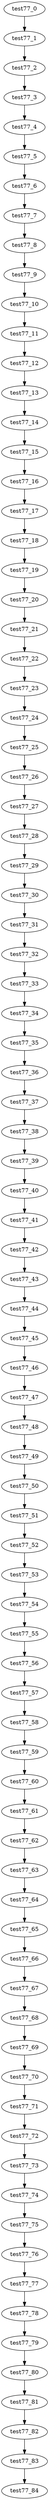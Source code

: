 digraph G {
test77_0->test77_1;
test77_1->test77_2;
test77_2->test77_3;
test77_3->test77_4;
test77_4->test77_5;
test77_5->test77_6;
test77_6->test77_7;
test77_7->test77_8;
test77_8->test77_9;
test77_9->test77_10;
test77_10->test77_11;
test77_11->test77_12;
test77_12->test77_13;
test77_13->test77_14;
test77_14->test77_15;
test77_15->test77_16;
test77_16->test77_17;
test77_17->test77_18;
test77_18->test77_19;
test77_19->test77_20;
test77_20->test77_21;
test77_21->test77_22;
test77_22->test77_23;
test77_23->test77_24;
test77_24->test77_25;
test77_25->test77_26;
test77_26->test77_27;
test77_27->test77_28;
test77_28->test77_29;
test77_29->test77_30;
test77_30->test77_31;
test77_31->test77_32;
test77_32->test77_33;
test77_33->test77_34;
test77_34->test77_35;
test77_35->test77_36;
test77_36->test77_37;
test77_37->test77_38;
test77_38->test77_39;
test77_39->test77_40;
test77_40->test77_41;
test77_41->test77_42;
test77_42->test77_43;
test77_43->test77_44;
test77_44->test77_45;
test77_45->test77_46;
test77_46->test77_47;
test77_47->test77_48;
test77_48->test77_49;
test77_49->test77_50;
test77_50->test77_51;
test77_51->test77_52;
test77_52->test77_53;
test77_53->test77_54;
test77_54->test77_55;
test77_55->test77_56;
test77_56->test77_57;
test77_57->test77_58;
test77_58->test77_59;
test77_59->test77_60;
test77_60->test77_61;
test77_61->test77_62;
test77_62->test77_63;
test77_63->test77_64;
test77_64->test77_65;
test77_65->test77_66;
test77_66->test77_67;
test77_67->test77_68;
test77_68->test77_69;
test77_69->test77_70;
test77_70->test77_71;
test77_71->test77_72;
test77_72->test77_73;
test77_73->test77_74;
test77_74->test77_75;
test77_75->test77_76;
test77_76->test77_77;
test77_77->test77_78;
test77_78->test77_79;
test77_79->test77_80;
test77_80->test77_81;
test77_81->test77_82;
test77_82->test77_83;
test77_83->test77_84;

}
